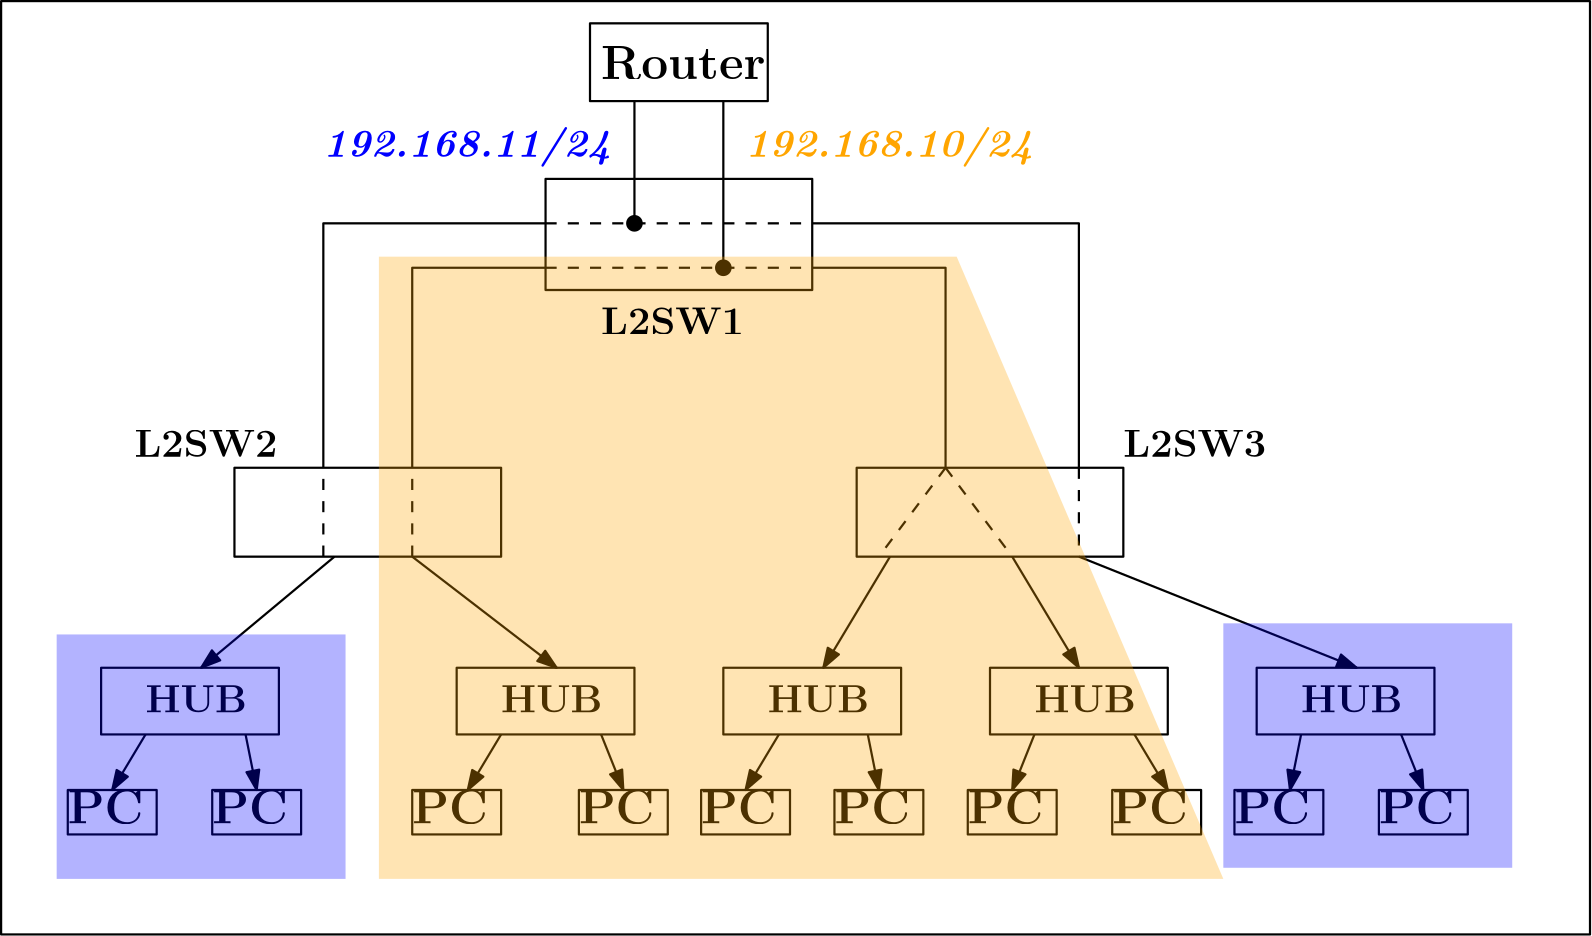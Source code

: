 <?xml version="1.0"?>
<!DOCTYPE ipe SYSTEM "ipe.dtd">
<ipe version="70212" creator="Ipe 7.2.13">
<info created="D:20200411224734" modified="D:20210213160636"/>
<ipestyle name="basic">
<symbol name="arrow/arc(spx)">
<path stroke="sym-stroke" fill="sym-stroke" pen="sym-pen">
0 0 m
-1 0.333 l
-1 -0.333 l
h
</path>
</symbol>
<symbol name="arrow/farc(spx)">
<path stroke="sym-stroke" fill="white" pen="sym-pen">
0 0 m
-1 0.333 l
-1 -0.333 l
h
</path>
</symbol>
<symbol name="arrow/ptarc(spx)">
<path stroke="sym-stroke" fill="sym-stroke" pen="sym-pen">
0 0 m
-1 0.333 l
-0.8 0 l
-1 -0.333 l
h
</path>
</symbol>
<symbol name="arrow/fptarc(spx)">
<path stroke="sym-stroke" fill="white" pen="sym-pen">
0 0 m
-1 0.333 l
-0.8 0 l
-1 -0.333 l
h
</path>
</symbol>
<symbol name="mark/circle(sx)" transformations="translations">
<path fill="sym-stroke">
0.6 0 0 0.6 0 0 e
0.4 0 0 0.4 0 0 e
</path>
</symbol>
<symbol name="mark/disk(sx)" transformations="translations">
<path fill="sym-stroke">
0.6 0 0 0.6 0 0 e
</path>
</symbol>
<symbol name="mark/fdisk(sfx)" transformations="translations">
<group>
<path fill="sym-fill">
0.5 0 0 0.5 0 0 e
</path>
<path fill="sym-stroke" fillrule="eofill">
0.6 0 0 0.6 0 0 e
0.4 0 0 0.4 0 0 e
</path>
</group>
</symbol>
<symbol name="mark/box(sx)" transformations="translations">
<path fill="sym-stroke" fillrule="eofill">
-0.6 -0.6 m
0.6 -0.6 l
0.6 0.6 l
-0.6 0.6 l
h
-0.4 -0.4 m
0.4 -0.4 l
0.4 0.4 l
-0.4 0.4 l
h
</path>
</symbol>
<symbol name="mark/square(sx)" transformations="translations">
<path fill="sym-stroke">
-0.6 -0.6 m
0.6 -0.6 l
0.6 0.6 l
-0.6 0.6 l
h
</path>
</symbol>
<symbol name="mark/fsquare(sfx)" transformations="translations">
<group>
<path fill="sym-fill">
-0.5 -0.5 m
0.5 -0.5 l
0.5 0.5 l
-0.5 0.5 l
h
</path>
<path fill="sym-stroke" fillrule="eofill">
-0.6 -0.6 m
0.6 -0.6 l
0.6 0.6 l
-0.6 0.6 l
h
-0.4 -0.4 m
0.4 -0.4 l
0.4 0.4 l
-0.4 0.4 l
h
</path>
</group>
</symbol>
<symbol name="mark/cross(sx)" transformations="translations">
<group>
<path fill="sym-stroke">
-0.43 -0.57 m
0.57 0.43 l
0.43 0.57 l
-0.57 -0.43 l
h
</path>
<path fill="sym-stroke">
-0.43 0.57 m
0.57 -0.43 l
0.43 -0.57 l
-0.57 0.43 l
h
</path>
</group>
</symbol>
<symbol name="arrow/fnormal(spx)">
<path stroke="sym-stroke" fill="white" pen="sym-pen">
0 0 m
-1 0.333 l
-1 -0.333 l
h
</path>
</symbol>
<symbol name="arrow/pointed(spx)">
<path stroke="sym-stroke" fill="sym-stroke" pen="sym-pen">
0 0 m
-1 0.333 l
-0.8 0 l
-1 -0.333 l
h
</path>
</symbol>
<symbol name="arrow/fpointed(spx)">
<path stroke="sym-stroke" fill="white" pen="sym-pen">
0 0 m
-1 0.333 l
-0.8 0 l
-1 -0.333 l
h
</path>
</symbol>
<symbol name="arrow/linear(spx)">
<path stroke="sym-stroke" pen="sym-pen">
-1 0.333 m
0 0 l
-1 -0.333 l
</path>
</symbol>
<symbol name="arrow/fdouble(spx)">
<path stroke="sym-stroke" fill="white" pen="sym-pen">
0 0 m
-1 0.333 l
-1 -0.333 l
h
-1 0 m
-2 0.333 l
-2 -0.333 l
h
</path>
</symbol>
<symbol name="arrow/double(spx)">
<path stroke="sym-stroke" fill="sym-stroke" pen="sym-pen">
0 0 m
-1 0.333 l
-1 -0.333 l
h
-1 0 m
-2 0.333 l
-2 -0.333 l
h
</path>
</symbol>
<pen name="heavier" value="0.8"/>
<pen name="fat" value="1.2"/>
<pen name="ultrafat" value="2"/>
<symbolsize name="large" value="5"/>
<symbolsize name="small" value="2"/>
<symbolsize name="tiny" value="1.1"/>
<arrowsize name="large" value="10"/>
<arrowsize name="small" value="5"/>
<arrowsize name="tiny" value="3"/>
<color name="red" value="1 0 0"/>
<color name="green" value="0 1 0"/>
<color name="blue" value="0 0 1"/>
<color name="yellow" value="1 1 0"/>
<color name="orange" value="1 0.647 0"/>
<color name="gold" value="1 0.843 0"/>
<color name="purple" value="0.627 0.125 0.941"/>
<color name="gray" value="0.745"/>
<color name="brown" value="0.647 0.165 0.165"/>
<color name="navy" value="0 0 0.502"/>
<color name="pink" value="1 0.753 0.796"/>
<color name="seagreen" value="0.18 0.545 0.341"/>
<color name="turquoise" value="0.251 0.878 0.816"/>
<color name="violet" value="0.933 0.51 0.933"/>
<color name="darkblue" value="0 0 0.545"/>
<color name="darkcyan" value="0 0.545 0.545"/>
<color name="darkgray" value="0.663"/>
<color name="darkgreen" value="0 0.392 0"/>
<color name="darkmagenta" value="0.545 0 0.545"/>
<color name="darkorange" value="1 0.549 0"/>
<color name="darkred" value="0.545 0 0"/>
<color name="lightblue" value="0.678 0.847 0.902"/>
<color name="lightcyan" value="0.878 1 1"/>
<color name="lightgray" value="0.827"/>
<color name="lightgreen" value="0.565 0.933 0.565"/>
<color name="lightyellow" value="1 1 0.878"/>
<dashstyle name="dashed" value="[4] 0"/>
<dashstyle name="dotted" value="[1 3] 0"/>
<dashstyle name="dash dotted" value="[4 2 1 2] 0"/>
<dashstyle name="dash dot dotted" value="[4 2 1 2 1 2] 0"/>
<textsize name="large" value="\large"/>
<textsize name="small" value="\small"/>
<textsize name="tiny" value="\tiny"/>
<textsize name="Large" value="\Large"/>
<textsize name="LARGE" value="\LARGE"/>
<textsize name="huge" value="\huge"/>
<textsize name="Huge" value="\Huge"/>
<textsize name="footnote" value="\footnotesize"/>
<textstyle name="center" begin="\begin{center}" end="\end{center}"/>
<textstyle name="itemize" begin="\begin{itemize}" end="\end{itemize}"/>
<textstyle name="item" begin="\begin{itemize}\item{}" end="\end{itemize}"/>
<gridsize name="4 pts" value="4"/>
<gridsize name="8 pts (~3 mm)" value="8"/>
<gridsize name="16 pts (~6 mm)" value="16"/>
<gridsize name="32 pts (~12 mm)" value="32"/>
<gridsize name="10 pts (~3.5 mm)" value="10"/>
<gridsize name="20 pts (~7 mm)" value="20"/>
<gridsize name="14 pts (~5 mm)" value="14"/>
<gridsize name="28 pts (~10 mm)" value="28"/>
<gridsize name="56 pts (~20 mm)" value="56"/>
<anglesize name="90 deg" value="90"/>
<anglesize name="60 deg" value="60"/>
<anglesize name="45 deg" value="45"/>
<anglesize name="30 deg" value="30"/>
<anglesize name="22.5 deg" value="22.5"/>
<opacity name="10%" value="0.1"/>
<opacity name="30%" value="0.3"/>
<opacity name="50%" value="0.5"/>
<opacity name="75%" value="0.75"/>
<tiling name="falling" angle="-60" step="4" width="1"/>
<tiling name="rising" angle="30" step="4" width="1"/>
</ipestyle>
<page>
<layer name="alpha"/>
<view layers="alpha" active="alpha"/>
<path layer="alpha" stroke="black" pen="heavier">
64 608 m
64 576 l
160 576 l
160 608 l
h
</path>
<path stroke="black" dash="dashed" pen="heavier">
128 576 m
128 608 l
</path>
<path stroke="black" dash="dashed" pen="heavier">
96 576 m
96 608 l
</path>
<path matrix="1 0 0 1 224 0" stroke="black" pen="heavier">
64 608 m
64 576 l
160 576 l
160 608 l
h
</path>
<path stroke="black" dash="dashed" pen="heavier">
368 608 m
368 576 l
</path>
<path stroke="black" dash="dashed" pen="heavier">
320 608 m
296 576 l
</path>
<path stroke="black" dash="dashed" pen="heavier">
320 608 m
344 576 l
</path>
<path stroke="black" pen="heavier">
176 712 m
176 672 l
272 672 l
272 712 l
h
</path>
<path stroke="black" dash="dashed" pen="heavier">
176 696 m
272 696 l
</path>
<path stroke="black" dash="dashed" pen="heavier">
176 680 m
272 680 l
</path>
<path stroke="black" pen="heavier">
176 696 m
96 696 l
96 608 l
</path>
<path stroke="black" pen="heavier">
176 680 m
128 680 l
128 608 l
</path>
<path stroke="black" pen="heavier">
272 680 m
320 680 l
320 608 l
</path>
<path stroke="black" pen="heavier">
272 696 m
368 696 l
368 608 l
</path>
<path stroke="black" pen="heavier">
144 536 m
144 512 l
208 512 l
208 536 l
h
</path>
<text matrix="1 0 0 1 -24 0" transformations="translations" pos="184 520" stroke="black" type="label" width="36.496" height="9.843" depth="0" valign="baseline" size="Large">\textbf{HUB}</text>
<path matrix="1 0 0 1 -128 0" stroke="black" pen="heavier">
144 536 m
144 512 l
208 512 l
208 536 l
h
</path>
<text matrix="1 0 0 1 -152 0" transformations="translations" pos="184 520" stroke="black" type="label" width="36.496" height="9.843" depth="0" valign="baseline" size="Large">\textbf{HUB}</text>
<path matrix="1 0 0 1 96 0" stroke="black" pen="heavier">
144 536 m
144 512 l
208 512 l
208 536 l
h
</path>
<text matrix="1 0 0 1 72 0" transformations="translations" pos="184 520" stroke="black" type="label" width="36.496" height="9.843" depth="0" valign="baseline" size="Large">\textbf{HUB}</text>
<path matrix="1 0 0 1 192 0" stroke="black" pen="heavier">
144 536 m
144 512 l
208 512 l
208 536 l
h
</path>
<text matrix="1 0 0 1 168 0" transformations="translations" pos="184 520" stroke="black" type="label" width="36.496" height="9.843" depth="0" valign="baseline" size="Large">\textbf{HUB}</text>
<path matrix="1 0 0 1 288 0" stroke="black" pen="heavier">
144 536 m
144 512 l
208 512 l
208 536 l
h
</path>
<text matrix="1 0 0 1 264 0" transformations="translations" pos="184 520" stroke="black" type="label" width="36.496" height="9.843" depth="0" valign="baseline" size="Large">\textbf{HUB}</text>
<text matrix="1 0 0 1 -24 0" transformations="translations" pos="152 480" stroke="black" type="label" width="27.218" height="11.812" depth="0" valign="baseline" size="LARGE">\textbf{PC}</text>
<path matrix="1 0 0 1 -24 0" stroke="black" pen="heavier">
152 492 m
152 476 l
184 476 l
184 492 l
h
</path>
<text matrix="1 0 0 1 36 0" transformations="translations" pos="152 480" stroke="black" type="label" width="27.218" height="11.812" depth="0" valign="baseline" size="LARGE">\textbf{PC}</text>
<path matrix="1 0 0 1 36 0" stroke="black" pen="heavier">
152 492 m
152 476 l
184 476 l
184 492 l
h
</path>
<text matrix="1 0 0 1 -96 0" transformations="translations" pos="152 480" stroke="black" type="label" width="27.218" height="11.812" depth="0" valign="baseline" size="LARGE">\textbf{PC}</text>
<path matrix="1 0 0 1 -96 0" stroke="black" pen="heavier">
152 492 m
152 476 l
184 476 l
184 492 l
h
</path>
<text matrix="1 0 0 1 -148 0" transformations="translations" pos="152 480" stroke="black" type="label" width="27.218" height="11.812" depth="0" valign="baseline" size="LARGE">\textbf{PC}</text>
<path matrix="1 0 0 1 -148 0" stroke="black" pen="heavier">
152 492 m
152 476 l
184 476 l
184 492 l
h
</path>
<text matrix="1 0 0 1 80 0" transformations="translations" pos="152 480" stroke="black" type="label" width="27.218" height="11.812" depth="0" valign="baseline" size="LARGE">\textbf{PC}</text>
<path matrix="1 0 0 1 80 0" stroke="black" pen="heavier">
152 492 m
152 476 l
184 476 l
184 492 l
h
</path>
<text matrix="1 0 0 1 128 0" transformations="translations" pos="152 480" stroke="black" type="label" width="27.218" height="11.812" depth="0" valign="baseline" size="LARGE">\textbf{PC}</text>
<path matrix="1 0 0 1 128 0" stroke="black" pen="heavier">
152 492 m
152 476 l
184 476 l
184 492 l
h
</path>
<text matrix="1 0 0 1 176 0" transformations="translations" pos="152 480" stroke="black" type="label" width="27.218" height="11.812" depth="0" valign="baseline" size="LARGE">\textbf{PC}</text>
<path matrix="1 0 0 1 176 0" stroke="black" pen="heavier">
152 492 m
152 476 l
184 476 l
184 492 l
h
</path>
<text matrix="1 0 0 1 228 0" transformations="translations" pos="152 480" stroke="black" type="label" width="27.218" height="11.812" depth="0" valign="baseline" size="LARGE">\textbf{PC}</text>
<path matrix="1 0 0 1 228 0" stroke="black" pen="heavier">
152 492 m
152 476 l
184 476 l
184 492 l
h
</path>
<text matrix="1 0 0 1 272 0" transformations="translations" pos="152 480" stroke="black" type="label" width="27.218" height="11.812" depth="0" valign="baseline" size="LARGE">\textbf{PC}</text>
<path matrix="1 0 0 1 272 0" stroke="black" pen="heavier">
152 492 m
152 476 l
184 476 l
184 492 l
h
</path>
<text matrix="1 0 0 1 324 0" transformations="translations" pos="152 480" stroke="black" type="label" width="27.218" height="11.812" depth="0" valign="baseline" size="LARGE">\textbf{PC}</text>
<path matrix="1 0 0 1 324 0" stroke="black" pen="heavier">
152 492 m
152 476 l
184 476 l
184 492 l
h
</path>
<path stroke="black" pen="heavier" arrow="normal/normal">
100 576 m
52 536 l
</path>
<path stroke="black" pen="heavier" arrow="normal/normal">
128 576 m
180 536 l
</path>
<path stroke="black" pen="heavier" arrow="normal/normal">
300 576 m
276 536 l
</path>
<path stroke="black" pen="heavier" arrow="normal/normal">
344 576 m
368 536 l
</path>
<path stroke="black" pen="heavier" arrow="normal/normal">
368 576 m
468 536 l
</path>
<path stroke="black" pen="heavier" arrow="normal/normal">
32 512 m
20 492 l
</path>
<path stroke="black" pen="heavier" arrow="normal/normal">
68 512 m
72 492 l
</path>
<path stroke="black" pen="heavier" arrow="normal/normal">
160 512 m
148 492 l
</path>
<path stroke="black" pen="heavier" arrow="normal/normal">
196 512 m
204 492 l
</path>
<path stroke="black" pen="heavier" arrow="normal/normal">
260 512 m
248 492 l
</path>
<path stroke="black" pen="heavier" arrow="normal/normal">
292 512 m
296 492 l
</path>
<path stroke="black" pen="heavier" arrow="normal/normal">
352 512 m
344 492 l
</path>
<path stroke="black" pen="heavier" arrow="normal/normal">
388 512 m
400 492 l
</path>
<path stroke="black" pen="heavier" arrow="normal/normal">
448 512 m
444 492 l
</path>
<path stroke="black" pen="heavier" arrow="normal/normal">
484 512 m
492 492 l
</path>
<path stroke="black" pen="heavier">
192 768 m
192 740 l
256 740 l
256 768 l
h
</path>
<text matrix="1 0 0 1 -28 -4" transformations="translations" pos="224 752" stroke="black" type="label" width="59.168" height="11.812" depth="0" valign="baseline" size="LARGE">\textbf{Router}</text>
<path stroke="black" pen="heavier">
208 740 m
208 696 l
</path>
<path stroke="black" pen="heavier">
240 740 m
240 680 l
</path>
<use name="mark/disk(sx)" pos="240 680" size="large" stroke="black"/>
<use name="mark/disk(sx)" pos="208 696" size="large" stroke="black"/>
<text matrix="1 0 0 1 -20 0" transformations="translations" pos="268 720" stroke="orange" type="label" width="105.372" height="10.756" depth="3.59" valign="baseline" size="Large">\textbf{\textit{192.168.10/24}}</text>
<path fill="orange" opacity="30%" stroke-opacity="75%">
116 684 m
116 460 l
420 460 l
324 684 l
h
</path>
<path fill="blue" opacity="30%" stroke-opacity="opaque">
420 552 m
420 464 l
524 464 l
524 552 l
h
</path>
<path matrix="1 0 0 1 -420 -4" fill="blue" opacity="30%" stroke-opacity="opaque">
420 552 m
420 464 l
524 464 l
524 552 l
h
</path>
<path stroke="black" pen="heavier">
300 732 m
300 732 l
300 732 l
300 732 l
h
</path>
<path stroke="black" pen="heavier">
300 724 m
300 724 l
300 724 l
300 724 l
h
</path>
<text matrix="1 0 0 1 -172 0" transformations="translations" pos="268 720" stroke="blue" type="label" width="105.372" height="10.756" depth="3.59" valign="baseline" size="Large">\textbf{\textit{192.168.11/24}}</text>
<path stroke="black" pen="heavier">
-20 776 m
-20 440 l
552 440 l
552 776 l
h
</path>
<text matrix="1 0 0 1 -36 0" transformations="translations" pos="232 656" stroke="black" type="label" width="51.474" height="9.843" depth="0" valign="baseline" size="Large">\textbf{L2SW1}</text>
<text matrix="1 0 0 1 -204 -44" transformations="translations" pos="232 656" stroke="black" type="label" width="51.474" height="9.843" depth="0" valign="baseline" size="Large">\textbf{L2SW2}</text>
<text matrix="1 0 0 1 152 -44" transformations="translations" pos="232 656" stroke="black" type="label" width="51.474" height="9.843" depth="0" valign="baseline" size="Large">\textbf{L2SW3}</text>
</page>
</ipe>
